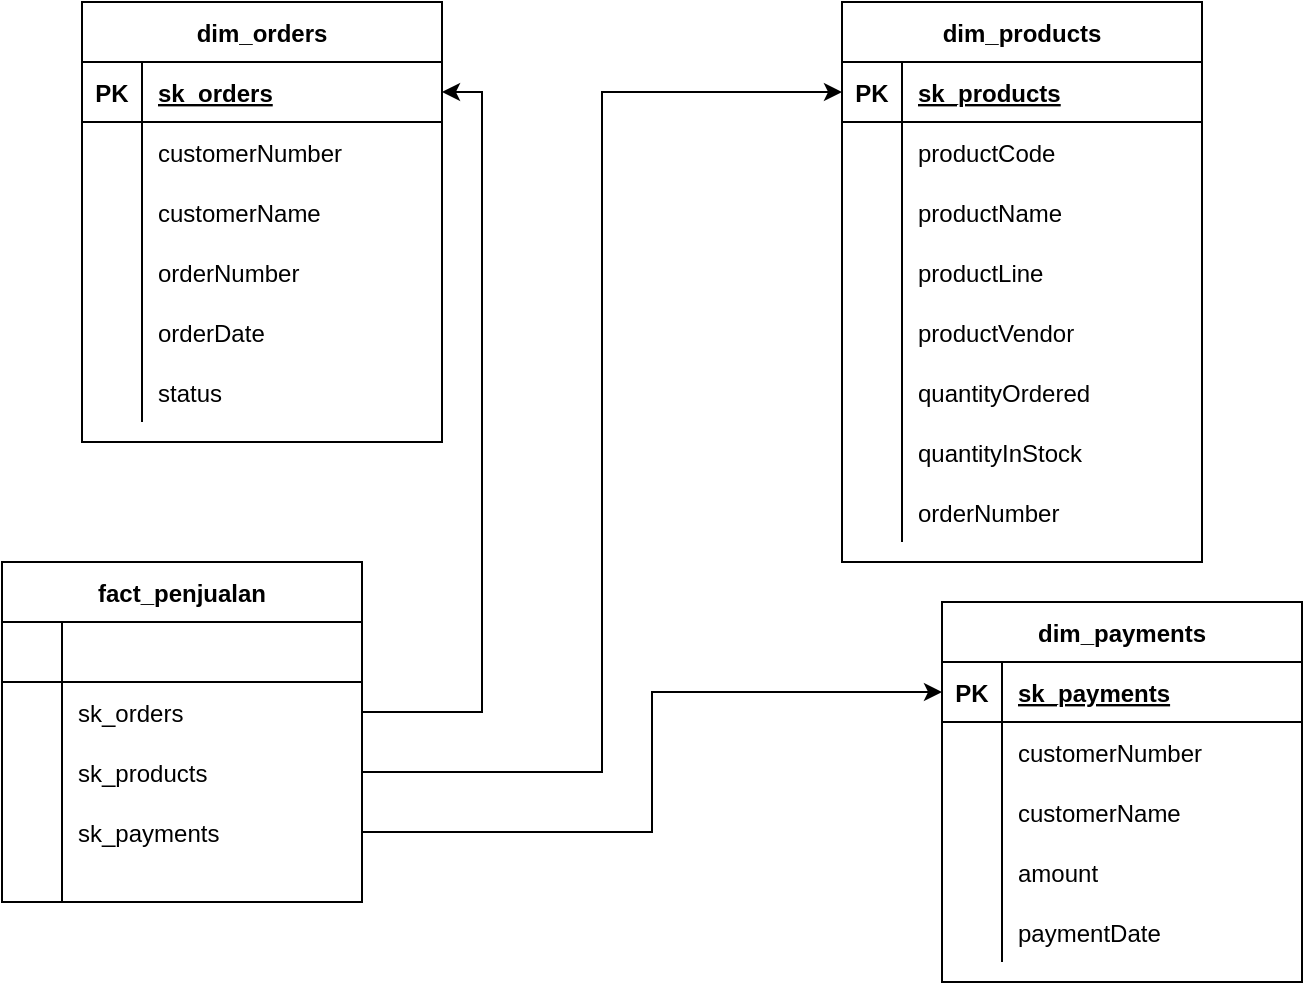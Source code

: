 <mxfile version="15.7.0" type="google"><diagram id="LoOzFxrc-0moAwrqSQCm" name="Page-1"><mxGraphModel dx="1102" dy="557" grid="1" gridSize="10" guides="1" tooltips="1" connect="1" arrows="1" fold="1" page="1" pageScale="1" pageWidth="850" pageHeight="1100" math="0" shadow="0"><root><mxCell id="0"/><mxCell id="1" parent="0"/><mxCell id="1Cwhsccw8n6FLZFv6KDc-1" value="dim_orders" style="shape=table;startSize=30;container=1;collapsible=1;childLayout=tableLayout;fixedRows=1;rowLines=0;fontStyle=1;align=center;resizeLast=1;fillColor=default;strokeColor=default;fontColor=default;" parent="1" vertex="1"><mxGeometry x="200" y="40" width="180" height="220" as="geometry"/></mxCell><mxCell id="1Cwhsccw8n6FLZFv6KDc-2" value="" style="shape=partialRectangle;collapsible=0;dropTarget=0;pointerEvents=0;fillColor=none;top=0;left=0;bottom=1;right=0;points=[[0,0.5],[1,0.5]];portConstraint=eastwest;" parent="1Cwhsccw8n6FLZFv6KDc-1" vertex="1"><mxGeometry y="30" width="180" height="30" as="geometry"/></mxCell><mxCell id="1Cwhsccw8n6FLZFv6KDc-3" value="PK" style="shape=partialRectangle;connectable=0;fillColor=none;top=0;left=0;bottom=0;right=0;fontStyle=1;overflow=hidden;" parent="1Cwhsccw8n6FLZFv6KDc-2" vertex="1"><mxGeometry width="30" height="30" as="geometry"><mxRectangle width="30" height="30" as="alternateBounds"/></mxGeometry></mxCell><mxCell id="1Cwhsccw8n6FLZFv6KDc-4" value="sk_orders" style="shape=partialRectangle;connectable=0;fillColor=none;top=0;left=0;bottom=0;right=0;align=left;spacingLeft=6;fontStyle=5;overflow=hidden;" parent="1Cwhsccw8n6FLZFv6KDc-2" vertex="1"><mxGeometry x="30" width="150" height="30" as="geometry"><mxRectangle width="150" height="30" as="alternateBounds"/></mxGeometry></mxCell><mxCell id="1Cwhsccw8n6FLZFv6KDc-5" value="" style="shape=partialRectangle;collapsible=0;dropTarget=0;pointerEvents=0;fillColor=none;top=0;left=0;bottom=0;right=0;points=[[0,0.5],[1,0.5]];portConstraint=eastwest;" parent="1Cwhsccw8n6FLZFv6KDc-1" vertex="1"><mxGeometry y="60" width="180" height="30" as="geometry"/></mxCell><mxCell id="1Cwhsccw8n6FLZFv6KDc-6" value="" style="shape=partialRectangle;connectable=0;fillColor=none;top=0;left=0;bottom=0;right=0;editable=1;overflow=hidden;" parent="1Cwhsccw8n6FLZFv6KDc-5" vertex="1"><mxGeometry width="30" height="30" as="geometry"><mxRectangle width="30" height="30" as="alternateBounds"/></mxGeometry></mxCell><mxCell id="1Cwhsccw8n6FLZFv6KDc-7" value="customerNumber" style="shape=partialRectangle;connectable=0;fillColor=none;top=0;left=0;bottom=0;right=0;align=left;spacingLeft=6;overflow=hidden;" parent="1Cwhsccw8n6FLZFv6KDc-5" vertex="1"><mxGeometry x="30" width="150" height="30" as="geometry"><mxRectangle width="150" height="30" as="alternateBounds"/></mxGeometry></mxCell><mxCell id="1Cwhsccw8n6FLZFv6KDc-8" value="" style="shape=partialRectangle;collapsible=0;dropTarget=0;pointerEvents=0;fillColor=none;top=0;left=0;bottom=0;right=0;points=[[0,0.5],[1,0.5]];portConstraint=eastwest;" parent="1Cwhsccw8n6FLZFv6KDc-1" vertex="1"><mxGeometry y="90" width="180" height="30" as="geometry"/></mxCell><mxCell id="1Cwhsccw8n6FLZFv6KDc-9" value="" style="shape=partialRectangle;connectable=0;fillColor=none;top=0;left=0;bottom=0;right=0;editable=1;overflow=hidden;" parent="1Cwhsccw8n6FLZFv6KDc-8" vertex="1"><mxGeometry width="30" height="30" as="geometry"><mxRectangle width="30" height="30" as="alternateBounds"/></mxGeometry></mxCell><mxCell id="1Cwhsccw8n6FLZFv6KDc-10" value="customerName" style="shape=partialRectangle;connectable=0;fillColor=none;top=0;left=0;bottom=0;right=0;align=left;spacingLeft=6;overflow=hidden;" parent="1Cwhsccw8n6FLZFv6KDc-8" vertex="1"><mxGeometry x="30" width="150" height="30" as="geometry"><mxRectangle width="150" height="30" as="alternateBounds"/></mxGeometry></mxCell><mxCell id="1Cwhsccw8n6FLZFv6KDc-11" value="" style="shape=partialRectangle;collapsible=0;dropTarget=0;pointerEvents=0;fillColor=none;top=0;left=0;bottom=0;right=0;points=[[0,0.5],[1,0.5]];portConstraint=eastwest;" parent="1Cwhsccw8n6FLZFv6KDc-1" vertex="1"><mxGeometry y="120" width="180" height="30" as="geometry"/></mxCell><mxCell id="1Cwhsccw8n6FLZFv6KDc-12" value="" style="shape=partialRectangle;connectable=0;fillColor=none;top=0;left=0;bottom=0;right=0;editable=1;overflow=hidden;" parent="1Cwhsccw8n6FLZFv6KDc-11" vertex="1"><mxGeometry width="30" height="30" as="geometry"><mxRectangle width="30" height="30" as="alternateBounds"/></mxGeometry></mxCell><mxCell id="1Cwhsccw8n6FLZFv6KDc-13" value="orderNumber" style="shape=partialRectangle;connectable=0;fillColor=none;top=0;left=0;bottom=0;right=0;align=left;spacingLeft=6;overflow=hidden;" parent="1Cwhsccw8n6FLZFv6KDc-11" vertex="1"><mxGeometry x="30" width="150" height="30" as="geometry"><mxRectangle width="150" height="30" as="alternateBounds"/></mxGeometry></mxCell><mxCell id="hiCPGVyeTDgtOcbJCoP6-17" value="" style="shape=partialRectangle;collapsible=0;dropTarget=0;pointerEvents=0;fillColor=none;top=0;left=0;bottom=0;right=0;points=[[0,0.5],[1,0.5]];portConstraint=eastwest;" parent="1Cwhsccw8n6FLZFv6KDc-1" vertex="1"><mxGeometry y="150" width="180" height="30" as="geometry"/></mxCell><mxCell id="hiCPGVyeTDgtOcbJCoP6-18" value="" style="shape=partialRectangle;connectable=0;fillColor=none;top=0;left=0;bottom=0;right=0;editable=1;overflow=hidden;" parent="hiCPGVyeTDgtOcbJCoP6-17" vertex="1"><mxGeometry width="30" height="30" as="geometry"><mxRectangle width="30" height="30" as="alternateBounds"/></mxGeometry></mxCell><mxCell id="hiCPGVyeTDgtOcbJCoP6-19" value="orderDate" style="shape=partialRectangle;connectable=0;fillColor=none;top=0;left=0;bottom=0;right=0;align=left;spacingLeft=6;overflow=hidden;" parent="hiCPGVyeTDgtOcbJCoP6-17" vertex="1"><mxGeometry x="30" width="150" height="30" as="geometry"><mxRectangle width="150" height="30" as="alternateBounds"/></mxGeometry></mxCell><mxCell id="hiCPGVyeTDgtOcbJCoP6-20" value="" style="shape=partialRectangle;collapsible=0;dropTarget=0;pointerEvents=0;fillColor=none;top=0;left=0;bottom=0;right=0;points=[[0,0.5],[1,0.5]];portConstraint=eastwest;" parent="1Cwhsccw8n6FLZFv6KDc-1" vertex="1"><mxGeometry y="180" width="180" height="30" as="geometry"/></mxCell><mxCell id="hiCPGVyeTDgtOcbJCoP6-21" value="" style="shape=partialRectangle;connectable=0;fillColor=none;top=0;left=0;bottom=0;right=0;editable=1;overflow=hidden;" parent="hiCPGVyeTDgtOcbJCoP6-20" vertex="1"><mxGeometry width="30" height="30" as="geometry"><mxRectangle width="30" height="30" as="alternateBounds"/></mxGeometry></mxCell><mxCell id="hiCPGVyeTDgtOcbJCoP6-22" value="status" style="shape=partialRectangle;connectable=0;fillColor=none;top=0;left=0;bottom=0;right=0;align=left;spacingLeft=6;overflow=hidden;" parent="hiCPGVyeTDgtOcbJCoP6-20" vertex="1"><mxGeometry x="30" width="150" height="30" as="geometry"><mxRectangle width="150" height="30" as="alternateBounds"/></mxGeometry></mxCell><mxCell id="1Cwhsccw8n6FLZFv6KDc-14" value="fact_penjualan" style="shape=table;startSize=30;container=1;collapsible=1;childLayout=tableLayout;fixedRows=1;rowLines=0;fontStyle=1;align=center;resizeLast=1;fillColor=default;strokeColor=default;fontColor=default;" parent="1" vertex="1"><mxGeometry x="160" y="320" width="180" height="170" as="geometry"/></mxCell><mxCell id="1Cwhsccw8n6FLZFv6KDc-15" value="" style="shape=partialRectangle;collapsible=0;dropTarget=0;pointerEvents=0;fillColor=none;top=0;left=0;bottom=1;right=0;points=[[0,0.5],[1,0.5]];portConstraint=eastwest;fontColor=default;" parent="1Cwhsccw8n6FLZFv6KDc-14" vertex="1"><mxGeometry y="30" width="180" height="30" as="geometry"/></mxCell><mxCell id="1Cwhsccw8n6FLZFv6KDc-16" value="" style="shape=partialRectangle;connectable=0;fillColor=none;top=0;left=0;bottom=0;right=0;fontStyle=1;overflow=hidden;" parent="1Cwhsccw8n6FLZFv6KDc-15" vertex="1"><mxGeometry width="30" height="30" as="geometry"><mxRectangle width="30" height="30" as="alternateBounds"/></mxGeometry></mxCell><mxCell id="1Cwhsccw8n6FLZFv6KDc-17" value="" style="shape=partialRectangle;connectable=0;fillColor=none;top=0;left=0;bottom=0;right=0;align=left;spacingLeft=6;fontStyle=5;overflow=hidden;" parent="1Cwhsccw8n6FLZFv6KDc-15" vertex="1"><mxGeometry x="30" width="150" height="30" as="geometry"><mxRectangle width="150" height="30" as="alternateBounds"/></mxGeometry></mxCell><mxCell id="1Cwhsccw8n6FLZFv6KDc-18" value="" style="shape=partialRectangle;collapsible=0;dropTarget=0;pointerEvents=0;fillColor=none;top=0;left=0;bottom=0;right=0;points=[[0,0.5],[1,0.5]];portConstraint=eastwest;" parent="1Cwhsccw8n6FLZFv6KDc-14" vertex="1"><mxGeometry y="60" width="180" height="30" as="geometry"/></mxCell><mxCell id="1Cwhsccw8n6FLZFv6KDc-19" value="" style="shape=partialRectangle;connectable=0;fillColor=none;top=0;left=0;bottom=0;right=0;editable=1;overflow=hidden;" parent="1Cwhsccw8n6FLZFv6KDc-18" vertex="1"><mxGeometry width="30" height="30" as="geometry"><mxRectangle width="30" height="30" as="alternateBounds"/></mxGeometry></mxCell><mxCell id="1Cwhsccw8n6FLZFv6KDc-20" value="sk_orders" style="shape=partialRectangle;connectable=0;fillColor=none;top=0;left=0;bottom=0;right=0;align=left;spacingLeft=6;overflow=hidden;" parent="1Cwhsccw8n6FLZFv6KDc-18" vertex="1"><mxGeometry x="30" width="150" height="30" as="geometry"><mxRectangle width="150" height="30" as="alternateBounds"/></mxGeometry></mxCell><mxCell id="1Cwhsccw8n6FLZFv6KDc-21" value="" style="shape=partialRectangle;collapsible=0;dropTarget=0;pointerEvents=0;fillColor=none;top=0;left=0;bottom=0;right=0;points=[[0,0.5],[1,0.5]];portConstraint=eastwest;" parent="1Cwhsccw8n6FLZFv6KDc-14" vertex="1"><mxGeometry y="90" width="180" height="30" as="geometry"/></mxCell><mxCell id="1Cwhsccw8n6FLZFv6KDc-22" value="" style="shape=partialRectangle;connectable=0;fillColor=none;top=0;left=0;bottom=0;right=0;editable=1;overflow=hidden;" parent="1Cwhsccw8n6FLZFv6KDc-21" vertex="1"><mxGeometry width="30" height="30" as="geometry"><mxRectangle width="30" height="30" as="alternateBounds"/></mxGeometry></mxCell><mxCell id="1Cwhsccw8n6FLZFv6KDc-23" value="sk_products" style="shape=partialRectangle;connectable=0;fillColor=none;top=0;left=0;bottom=0;right=0;align=left;spacingLeft=6;overflow=hidden;" parent="1Cwhsccw8n6FLZFv6KDc-21" vertex="1"><mxGeometry x="30" width="150" height="30" as="geometry"><mxRectangle width="150" height="30" as="alternateBounds"/></mxGeometry></mxCell><mxCell id="1Cwhsccw8n6FLZFv6KDc-24" value="" style="shape=partialRectangle;collapsible=0;dropTarget=0;pointerEvents=0;fillColor=none;top=0;left=0;bottom=0;right=0;points=[[0,0.5],[1,0.5]];portConstraint=eastwest;" parent="1Cwhsccw8n6FLZFv6KDc-14" vertex="1"><mxGeometry y="120" width="180" height="30" as="geometry"/></mxCell><mxCell id="1Cwhsccw8n6FLZFv6KDc-25" value="" style="shape=partialRectangle;connectable=0;fillColor=none;top=0;left=0;bottom=0;right=0;editable=1;overflow=hidden;" parent="1Cwhsccw8n6FLZFv6KDc-24" vertex="1"><mxGeometry width="30" height="30" as="geometry"><mxRectangle width="30" height="30" as="alternateBounds"/></mxGeometry></mxCell><mxCell id="1Cwhsccw8n6FLZFv6KDc-26" value="sk_payments" style="shape=partialRectangle;connectable=0;fillColor=none;top=0;left=0;bottom=0;right=0;align=left;spacingLeft=6;overflow=hidden;" parent="1Cwhsccw8n6FLZFv6KDc-24" vertex="1"><mxGeometry x="30" width="150" height="30" as="geometry"><mxRectangle width="150" height="30" as="alternateBounds"/></mxGeometry></mxCell><mxCell id="hiCPGVyeTDgtOcbJCoP6-1" value="" style="shape=partialRectangle;collapsible=0;dropTarget=0;pointerEvents=0;fillColor=none;top=0;left=0;bottom=0;right=0;points=[[0,0.5],[1,0.5]];portConstraint=eastwest;" parent="1Cwhsccw8n6FLZFv6KDc-14" vertex="1"><mxGeometry y="150" width="180" height="20" as="geometry"/></mxCell><mxCell id="hiCPGVyeTDgtOcbJCoP6-2" value="" style="shape=partialRectangle;connectable=0;fillColor=none;top=0;left=0;bottom=0;right=0;editable=1;overflow=hidden;" parent="hiCPGVyeTDgtOcbJCoP6-1" vertex="1"><mxGeometry width="30" height="20" as="geometry"><mxRectangle width="30" height="20" as="alternateBounds"/></mxGeometry></mxCell><mxCell id="hiCPGVyeTDgtOcbJCoP6-3" value="" style="shape=partialRectangle;connectable=0;fillColor=none;top=0;left=0;bottom=0;right=0;align=left;spacingLeft=6;overflow=hidden;" parent="hiCPGVyeTDgtOcbJCoP6-1" vertex="1"><mxGeometry x="30" width="150" height="20" as="geometry"><mxRectangle width="150" height="20" as="alternateBounds"/></mxGeometry></mxCell><mxCell id="1Cwhsccw8n6FLZFv6KDc-27" value="dim_products" style="shape=table;startSize=30;container=1;collapsible=1;childLayout=tableLayout;fixedRows=1;rowLines=0;fontStyle=1;align=center;resizeLast=1;fontColor=default;strokeColor=default;fillColor=default;" parent="1" vertex="1"><mxGeometry x="580" y="40" width="180" height="280" as="geometry"/></mxCell><mxCell id="1Cwhsccw8n6FLZFv6KDc-28" value="" style="shape=partialRectangle;collapsible=0;dropTarget=0;pointerEvents=0;fillColor=none;top=0;left=0;bottom=1;right=0;points=[[0,0.5],[1,0.5]];portConstraint=eastwest;fontColor=default;strokeColor=default;" parent="1Cwhsccw8n6FLZFv6KDc-27" vertex="1"><mxGeometry y="30" width="180" height="30" as="geometry"/></mxCell><mxCell id="1Cwhsccw8n6FLZFv6KDc-29" value="PK" style="shape=partialRectangle;connectable=0;fillColor=none;top=0;left=0;bottom=0;right=0;fontStyle=1;overflow=hidden;fontColor=default;strokeColor=default;" parent="1Cwhsccw8n6FLZFv6KDc-28" vertex="1"><mxGeometry width="30" height="30" as="geometry"><mxRectangle width="30" height="30" as="alternateBounds"/></mxGeometry></mxCell><mxCell id="1Cwhsccw8n6FLZFv6KDc-30" value="sk_products" style="shape=partialRectangle;connectable=0;fillColor=none;top=0;left=0;bottom=0;right=0;align=left;spacingLeft=6;fontStyle=5;overflow=hidden;fontColor=default;strokeColor=default;" parent="1Cwhsccw8n6FLZFv6KDc-28" vertex="1"><mxGeometry x="30" width="150" height="30" as="geometry"><mxRectangle width="150" height="30" as="alternateBounds"/></mxGeometry></mxCell><mxCell id="1Cwhsccw8n6FLZFv6KDc-31" value="" style="shape=partialRectangle;collapsible=0;dropTarget=0;pointerEvents=0;fillColor=none;top=0;left=0;bottom=0;right=0;points=[[0,0.5],[1,0.5]];portConstraint=eastwest;fontColor=default;strokeColor=default;" parent="1Cwhsccw8n6FLZFv6KDc-27" vertex="1"><mxGeometry y="60" width="180" height="30" as="geometry"/></mxCell><mxCell id="1Cwhsccw8n6FLZFv6KDc-32" value="" style="shape=partialRectangle;connectable=0;fillColor=none;top=0;left=0;bottom=0;right=0;editable=1;overflow=hidden;fontColor=default;strokeColor=default;" parent="1Cwhsccw8n6FLZFv6KDc-31" vertex="1"><mxGeometry width="30" height="30" as="geometry"><mxRectangle width="30" height="30" as="alternateBounds"/></mxGeometry></mxCell><mxCell id="1Cwhsccw8n6FLZFv6KDc-33" value="productCode" style="shape=partialRectangle;connectable=0;fillColor=none;top=0;left=0;bottom=0;right=0;align=left;spacingLeft=6;overflow=hidden;fontColor=default;strokeColor=default;" parent="1Cwhsccw8n6FLZFv6KDc-31" vertex="1"><mxGeometry x="30" width="150" height="30" as="geometry"><mxRectangle width="150" height="30" as="alternateBounds"/></mxGeometry></mxCell><mxCell id="1Cwhsccw8n6FLZFv6KDc-34" value="" style="shape=partialRectangle;collapsible=0;dropTarget=0;pointerEvents=0;fillColor=none;top=0;left=0;bottom=0;right=0;points=[[0,0.5],[1,0.5]];portConstraint=eastwest;fontColor=default;strokeColor=default;" parent="1Cwhsccw8n6FLZFv6KDc-27" vertex="1"><mxGeometry y="90" width="180" height="30" as="geometry"/></mxCell><mxCell id="1Cwhsccw8n6FLZFv6KDc-35" value="" style="shape=partialRectangle;connectable=0;fillColor=none;top=0;left=0;bottom=0;right=0;editable=1;overflow=hidden;fontColor=default;strokeColor=default;" parent="1Cwhsccw8n6FLZFv6KDc-34" vertex="1"><mxGeometry width="30" height="30" as="geometry"><mxRectangle width="30" height="30" as="alternateBounds"/></mxGeometry></mxCell><mxCell id="1Cwhsccw8n6FLZFv6KDc-36" value="productName" style="shape=partialRectangle;connectable=0;fillColor=none;top=0;left=0;bottom=0;right=0;align=left;spacingLeft=6;overflow=hidden;fontColor=default;strokeColor=default;" parent="1Cwhsccw8n6FLZFv6KDc-34" vertex="1"><mxGeometry x="30" width="150" height="30" as="geometry"><mxRectangle width="150" height="30" as="alternateBounds"/></mxGeometry></mxCell><mxCell id="1Cwhsccw8n6FLZFv6KDc-37" value="" style="shape=partialRectangle;collapsible=0;dropTarget=0;pointerEvents=0;fillColor=none;top=0;left=0;bottom=0;right=0;points=[[0,0.5],[1,0.5]];portConstraint=eastwest;fontColor=default;strokeColor=default;" parent="1Cwhsccw8n6FLZFv6KDc-27" vertex="1"><mxGeometry y="120" width="180" height="30" as="geometry"/></mxCell><mxCell id="1Cwhsccw8n6FLZFv6KDc-38" value="" style="shape=partialRectangle;connectable=0;fillColor=none;top=0;left=0;bottom=0;right=0;editable=1;overflow=hidden;fontColor=default;strokeColor=default;" parent="1Cwhsccw8n6FLZFv6KDc-37" vertex="1"><mxGeometry width="30" height="30" as="geometry"><mxRectangle width="30" height="30" as="alternateBounds"/></mxGeometry></mxCell><mxCell id="1Cwhsccw8n6FLZFv6KDc-39" value="productLine" style="shape=partialRectangle;connectable=0;fillColor=none;top=0;left=0;bottom=0;right=0;align=left;spacingLeft=6;overflow=hidden;fontColor=default;strokeColor=default;" parent="1Cwhsccw8n6FLZFv6KDc-37" vertex="1"><mxGeometry x="30" width="150" height="30" as="geometry"><mxRectangle width="150" height="30" as="alternateBounds"/></mxGeometry></mxCell><mxCell id="hiCPGVyeTDgtOcbJCoP6-23" value="" style="shape=partialRectangle;collapsible=0;dropTarget=0;pointerEvents=0;fillColor=none;top=0;left=0;bottom=0;right=0;points=[[0,0.5],[1,0.5]];portConstraint=eastwest;fontColor=default;strokeColor=default;" parent="1Cwhsccw8n6FLZFv6KDc-27" vertex="1"><mxGeometry y="150" width="180" height="30" as="geometry"/></mxCell><mxCell id="hiCPGVyeTDgtOcbJCoP6-24" value="" style="shape=partialRectangle;connectable=0;fillColor=none;top=0;left=0;bottom=0;right=0;editable=1;overflow=hidden;fontColor=default;strokeColor=default;" parent="hiCPGVyeTDgtOcbJCoP6-23" vertex="1"><mxGeometry width="30" height="30" as="geometry"><mxRectangle width="30" height="30" as="alternateBounds"/></mxGeometry></mxCell><mxCell id="hiCPGVyeTDgtOcbJCoP6-25" value="productVendor" style="shape=partialRectangle;connectable=0;fillColor=none;top=0;left=0;bottom=0;right=0;align=left;spacingLeft=6;overflow=hidden;fontColor=default;strokeColor=default;" parent="hiCPGVyeTDgtOcbJCoP6-23" vertex="1"><mxGeometry x="30" width="150" height="30" as="geometry"><mxRectangle width="150" height="30" as="alternateBounds"/></mxGeometry></mxCell><mxCell id="hiCPGVyeTDgtOcbJCoP6-26" value="" style="shape=partialRectangle;collapsible=0;dropTarget=0;pointerEvents=0;fillColor=none;top=0;left=0;bottom=0;right=0;points=[[0,0.5],[1,0.5]];portConstraint=eastwest;fontColor=default;strokeColor=default;" parent="1Cwhsccw8n6FLZFv6KDc-27" vertex="1"><mxGeometry y="180" width="180" height="30" as="geometry"/></mxCell><mxCell id="hiCPGVyeTDgtOcbJCoP6-27" value="" style="shape=partialRectangle;connectable=0;fillColor=none;top=0;left=0;bottom=0;right=0;editable=1;overflow=hidden;fontColor=default;strokeColor=default;" parent="hiCPGVyeTDgtOcbJCoP6-26" vertex="1"><mxGeometry width="30" height="30" as="geometry"><mxRectangle width="30" height="30" as="alternateBounds"/></mxGeometry></mxCell><mxCell id="hiCPGVyeTDgtOcbJCoP6-28" value="quantityOrdered" style="shape=partialRectangle;connectable=0;fillColor=none;top=0;left=0;bottom=0;right=0;align=left;spacingLeft=6;overflow=hidden;fontColor=default;strokeColor=default;" parent="hiCPGVyeTDgtOcbJCoP6-26" vertex="1"><mxGeometry x="30" width="150" height="30" as="geometry"><mxRectangle width="150" height="30" as="alternateBounds"/></mxGeometry></mxCell><mxCell id="hiCPGVyeTDgtOcbJCoP6-29" value="" style="shape=partialRectangle;collapsible=0;dropTarget=0;pointerEvents=0;fillColor=none;top=0;left=0;bottom=0;right=0;points=[[0,0.5],[1,0.5]];portConstraint=eastwest;fontColor=default;strokeColor=default;" parent="1Cwhsccw8n6FLZFv6KDc-27" vertex="1"><mxGeometry y="210" width="180" height="30" as="geometry"/></mxCell><mxCell id="hiCPGVyeTDgtOcbJCoP6-30" value="" style="shape=partialRectangle;connectable=0;fillColor=none;top=0;left=0;bottom=0;right=0;editable=1;overflow=hidden;fontColor=default;strokeColor=default;" parent="hiCPGVyeTDgtOcbJCoP6-29" vertex="1"><mxGeometry width="30" height="30" as="geometry"><mxRectangle width="30" height="30" as="alternateBounds"/></mxGeometry></mxCell><mxCell id="hiCPGVyeTDgtOcbJCoP6-31" value="quantityInStock" style="shape=partialRectangle;connectable=0;fillColor=none;top=0;left=0;bottom=0;right=0;align=left;spacingLeft=6;overflow=hidden;fontColor=default;strokeColor=default;" parent="hiCPGVyeTDgtOcbJCoP6-29" vertex="1"><mxGeometry x="30" width="150" height="30" as="geometry"><mxRectangle width="150" height="30" as="alternateBounds"/></mxGeometry></mxCell><mxCell id="hiCPGVyeTDgtOcbJCoP6-32" value="" style="shape=partialRectangle;collapsible=0;dropTarget=0;pointerEvents=0;fillColor=none;top=0;left=0;bottom=0;right=0;points=[[0,0.5],[1,0.5]];portConstraint=eastwest;fontColor=default;strokeColor=default;" parent="1Cwhsccw8n6FLZFv6KDc-27" vertex="1"><mxGeometry y="240" width="180" height="30" as="geometry"/></mxCell><mxCell id="hiCPGVyeTDgtOcbJCoP6-33" value="" style="shape=partialRectangle;connectable=0;fillColor=none;top=0;left=0;bottom=0;right=0;editable=1;overflow=hidden;fontColor=default;strokeColor=default;" parent="hiCPGVyeTDgtOcbJCoP6-32" vertex="1"><mxGeometry width="30" height="30" as="geometry"><mxRectangle width="30" height="30" as="alternateBounds"/></mxGeometry></mxCell><mxCell id="hiCPGVyeTDgtOcbJCoP6-34" value="orderNumber" style="shape=partialRectangle;connectable=0;fillColor=none;top=0;left=0;bottom=0;right=0;align=left;spacingLeft=6;overflow=hidden;fontColor=default;strokeColor=default;" parent="hiCPGVyeTDgtOcbJCoP6-32" vertex="1"><mxGeometry x="30" width="150" height="30" as="geometry"><mxRectangle width="150" height="30" as="alternateBounds"/></mxGeometry></mxCell><mxCell id="1Cwhsccw8n6FLZFv6KDc-53" value="dim_payments" style="shape=table;startSize=30;container=1;collapsible=1;childLayout=tableLayout;fixedRows=1;rowLines=0;fontStyle=1;align=center;resizeLast=1;fontColor=default;strokeColor=default;fillColor=default;" parent="1" vertex="1"><mxGeometry x="630" y="340" width="180" height="190" as="geometry"/></mxCell><mxCell id="1Cwhsccw8n6FLZFv6KDc-54" value="" style="shape=partialRectangle;collapsible=0;dropTarget=0;pointerEvents=0;fillColor=none;top=0;left=0;bottom=1;right=0;points=[[0,0.5],[1,0.5]];portConstraint=eastwest;fontColor=default;strokeColor=default;" parent="1Cwhsccw8n6FLZFv6KDc-53" vertex="1"><mxGeometry y="30" width="180" height="30" as="geometry"/></mxCell><mxCell id="1Cwhsccw8n6FLZFv6KDc-55" value="PK" style="shape=partialRectangle;connectable=0;fillColor=none;top=0;left=0;bottom=0;right=0;fontStyle=1;overflow=hidden;fontColor=default;strokeColor=default;" parent="1Cwhsccw8n6FLZFv6KDc-54" vertex="1"><mxGeometry width="30" height="30" as="geometry"><mxRectangle width="30" height="30" as="alternateBounds"/></mxGeometry></mxCell><mxCell id="1Cwhsccw8n6FLZFv6KDc-56" value="sk_payments" style="shape=partialRectangle;connectable=0;fillColor=none;top=0;left=0;bottom=0;right=0;align=left;spacingLeft=6;fontStyle=5;overflow=hidden;fontColor=default;strokeColor=default;" parent="1Cwhsccw8n6FLZFv6KDc-54" vertex="1"><mxGeometry x="30" width="150" height="30" as="geometry"><mxRectangle width="150" height="30" as="alternateBounds"/></mxGeometry></mxCell><mxCell id="1Cwhsccw8n6FLZFv6KDc-57" value="" style="shape=partialRectangle;collapsible=0;dropTarget=0;pointerEvents=0;fillColor=none;top=0;left=0;bottom=0;right=0;points=[[0,0.5],[1,0.5]];portConstraint=eastwest;fontColor=default;strokeColor=default;" parent="1Cwhsccw8n6FLZFv6KDc-53" vertex="1"><mxGeometry y="60" width="180" height="30" as="geometry"/></mxCell><mxCell id="1Cwhsccw8n6FLZFv6KDc-58" value="" style="shape=partialRectangle;connectable=0;fillColor=none;top=0;left=0;bottom=0;right=0;editable=1;overflow=hidden;fontColor=default;strokeColor=default;" parent="1Cwhsccw8n6FLZFv6KDc-57" vertex="1"><mxGeometry width="30" height="30" as="geometry"><mxRectangle width="30" height="30" as="alternateBounds"/></mxGeometry></mxCell><mxCell id="1Cwhsccw8n6FLZFv6KDc-59" value="customerNumber" style="shape=partialRectangle;connectable=0;fillColor=none;top=0;left=0;bottom=0;right=0;align=left;spacingLeft=6;overflow=hidden;fontColor=default;strokeColor=default;" parent="1Cwhsccw8n6FLZFv6KDc-57" vertex="1"><mxGeometry x="30" width="150" height="30" as="geometry"><mxRectangle width="150" height="30" as="alternateBounds"/></mxGeometry></mxCell><mxCell id="1Cwhsccw8n6FLZFv6KDc-60" value="" style="shape=partialRectangle;collapsible=0;dropTarget=0;pointerEvents=0;fillColor=none;top=0;left=0;bottom=0;right=0;points=[[0,0.5],[1,0.5]];portConstraint=eastwest;fontColor=default;strokeColor=default;" parent="1Cwhsccw8n6FLZFv6KDc-53" vertex="1"><mxGeometry y="90" width="180" height="30" as="geometry"/></mxCell><mxCell id="1Cwhsccw8n6FLZFv6KDc-61" value="" style="shape=partialRectangle;connectable=0;fillColor=none;top=0;left=0;bottom=0;right=0;editable=1;overflow=hidden;fontColor=default;strokeColor=default;" parent="1Cwhsccw8n6FLZFv6KDc-60" vertex="1"><mxGeometry width="30" height="30" as="geometry"><mxRectangle width="30" height="30" as="alternateBounds"/></mxGeometry></mxCell><mxCell id="1Cwhsccw8n6FLZFv6KDc-62" value="customerName" style="shape=partialRectangle;connectable=0;fillColor=none;top=0;left=0;bottom=0;right=0;align=left;spacingLeft=6;overflow=hidden;fontColor=default;strokeColor=default;" parent="1Cwhsccw8n6FLZFv6KDc-60" vertex="1"><mxGeometry x="30" width="150" height="30" as="geometry"><mxRectangle width="150" height="30" as="alternateBounds"/></mxGeometry></mxCell><mxCell id="1Cwhsccw8n6FLZFv6KDc-63" value="" style="shape=partialRectangle;collapsible=0;dropTarget=0;pointerEvents=0;fillColor=none;top=0;left=0;bottom=0;right=0;points=[[0,0.5],[1,0.5]];portConstraint=eastwest;fontColor=default;strokeColor=default;" parent="1Cwhsccw8n6FLZFv6KDc-53" vertex="1"><mxGeometry y="120" width="180" height="30" as="geometry"/></mxCell><mxCell id="1Cwhsccw8n6FLZFv6KDc-64" value="" style="shape=partialRectangle;connectable=0;fillColor=none;top=0;left=0;bottom=0;right=0;editable=1;overflow=hidden;fontColor=default;strokeColor=default;" parent="1Cwhsccw8n6FLZFv6KDc-63" vertex="1"><mxGeometry width="30" height="30" as="geometry"><mxRectangle width="30" height="30" as="alternateBounds"/></mxGeometry></mxCell><mxCell id="1Cwhsccw8n6FLZFv6KDc-65" value="amount" style="shape=partialRectangle;connectable=0;fillColor=none;top=0;left=0;bottom=0;right=0;align=left;spacingLeft=6;overflow=hidden;fontColor=default;strokeColor=default;" parent="1Cwhsccw8n6FLZFv6KDc-63" vertex="1"><mxGeometry x="30" width="150" height="30" as="geometry"><mxRectangle width="150" height="30" as="alternateBounds"/></mxGeometry></mxCell><mxCell id="hiCPGVyeTDgtOcbJCoP6-35" value="" style="shape=partialRectangle;collapsible=0;dropTarget=0;pointerEvents=0;fillColor=none;top=0;left=0;bottom=0;right=0;points=[[0,0.5],[1,0.5]];portConstraint=eastwest;fontColor=default;strokeColor=default;" parent="1Cwhsccw8n6FLZFv6KDc-53" vertex="1"><mxGeometry y="150" width="180" height="30" as="geometry"/></mxCell><mxCell id="hiCPGVyeTDgtOcbJCoP6-36" value="" style="shape=partialRectangle;connectable=0;fillColor=none;top=0;left=0;bottom=0;right=0;editable=1;overflow=hidden;fontColor=default;strokeColor=default;" parent="hiCPGVyeTDgtOcbJCoP6-35" vertex="1"><mxGeometry width="30" height="30" as="geometry"><mxRectangle width="30" height="30" as="alternateBounds"/></mxGeometry></mxCell><mxCell id="hiCPGVyeTDgtOcbJCoP6-37" value="paymentDate" style="shape=partialRectangle;connectable=0;fillColor=none;top=0;left=0;bottom=0;right=0;align=left;spacingLeft=6;overflow=hidden;fontColor=default;strokeColor=default;" parent="hiCPGVyeTDgtOcbJCoP6-35" vertex="1"><mxGeometry x="30" width="150" height="30" as="geometry"><mxRectangle width="150" height="30" as="alternateBounds"/></mxGeometry></mxCell><mxCell id="hiCPGVyeTDgtOcbJCoP6-38" style="edgeStyle=orthogonalEdgeStyle;rounded=0;orthogonalLoop=1;jettySize=auto;html=1;entryX=1;entryY=0.5;entryDx=0;entryDy=0;" parent="1" source="1Cwhsccw8n6FLZFv6KDc-18" target="1Cwhsccw8n6FLZFv6KDc-2" edge="1"><mxGeometry relative="1" as="geometry"/></mxCell><mxCell id="hiCPGVyeTDgtOcbJCoP6-39" style="edgeStyle=orthogonalEdgeStyle;rounded=0;orthogonalLoop=1;jettySize=auto;html=1;entryX=0;entryY=0.5;entryDx=0;entryDy=0;" parent="1" source="1Cwhsccw8n6FLZFv6KDc-21" target="1Cwhsccw8n6FLZFv6KDc-28" edge="1"><mxGeometry relative="1" as="geometry"/></mxCell><mxCell id="hiCPGVyeTDgtOcbJCoP6-44" style="edgeStyle=orthogonalEdgeStyle;rounded=0;orthogonalLoop=1;jettySize=auto;html=1;entryX=0;entryY=0.5;entryDx=0;entryDy=0;" parent="1" source="1Cwhsccw8n6FLZFv6KDc-24" target="1Cwhsccw8n6FLZFv6KDc-54" edge="1"><mxGeometry relative="1" as="geometry"/></mxCell></root></mxGraphModel></diagram></mxfile>